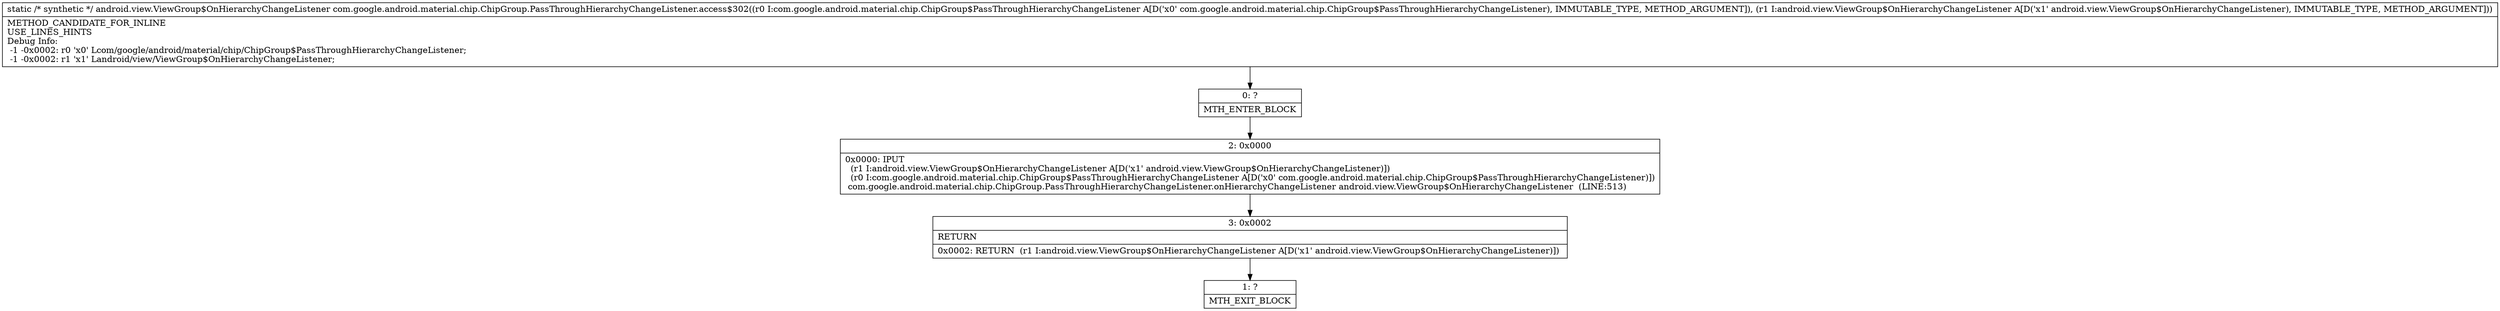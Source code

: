 digraph "CFG forcom.google.android.material.chip.ChipGroup.PassThroughHierarchyChangeListener.access$302(Lcom\/google\/android\/material\/chip\/ChipGroup$PassThroughHierarchyChangeListener;Landroid\/view\/ViewGroup$OnHierarchyChangeListener;)Landroid\/view\/ViewGroup$OnHierarchyChangeListener;" {
Node_0 [shape=record,label="{0\:\ ?|MTH_ENTER_BLOCK\l}"];
Node_2 [shape=record,label="{2\:\ 0x0000|0x0000: IPUT  \l  (r1 I:android.view.ViewGroup$OnHierarchyChangeListener A[D('x1' android.view.ViewGroup$OnHierarchyChangeListener)])\l  (r0 I:com.google.android.material.chip.ChipGroup$PassThroughHierarchyChangeListener A[D('x0' com.google.android.material.chip.ChipGroup$PassThroughHierarchyChangeListener)])\l com.google.android.material.chip.ChipGroup.PassThroughHierarchyChangeListener.onHierarchyChangeListener android.view.ViewGroup$OnHierarchyChangeListener  (LINE:513)\l}"];
Node_3 [shape=record,label="{3\:\ 0x0002|RETURN\l|0x0002: RETURN  (r1 I:android.view.ViewGroup$OnHierarchyChangeListener A[D('x1' android.view.ViewGroup$OnHierarchyChangeListener)]) \l}"];
Node_1 [shape=record,label="{1\:\ ?|MTH_EXIT_BLOCK\l}"];
MethodNode[shape=record,label="{static \/* synthetic *\/ android.view.ViewGroup$OnHierarchyChangeListener com.google.android.material.chip.ChipGroup.PassThroughHierarchyChangeListener.access$302((r0 I:com.google.android.material.chip.ChipGroup$PassThroughHierarchyChangeListener A[D('x0' com.google.android.material.chip.ChipGroup$PassThroughHierarchyChangeListener), IMMUTABLE_TYPE, METHOD_ARGUMENT]), (r1 I:android.view.ViewGroup$OnHierarchyChangeListener A[D('x1' android.view.ViewGroup$OnHierarchyChangeListener), IMMUTABLE_TYPE, METHOD_ARGUMENT]))  | METHOD_CANDIDATE_FOR_INLINE\lUSE_LINES_HINTS\lDebug Info:\l  \-1 \-0x0002: r0 'x0' Lcom\/google\/android\/material\/chip\/ChipGroup$PassThroughHierarchyChangeListener;\l  \-1 \-0x0002: r1 'x1' Landroid\/view\/ViewGroup$OnHierarchyChangeListener;\l}"];
MethodNode -> Node_0;Node_0 -> Node_2;
Node_2 -> Node_3;
Node_3 -> Node_1;
}

